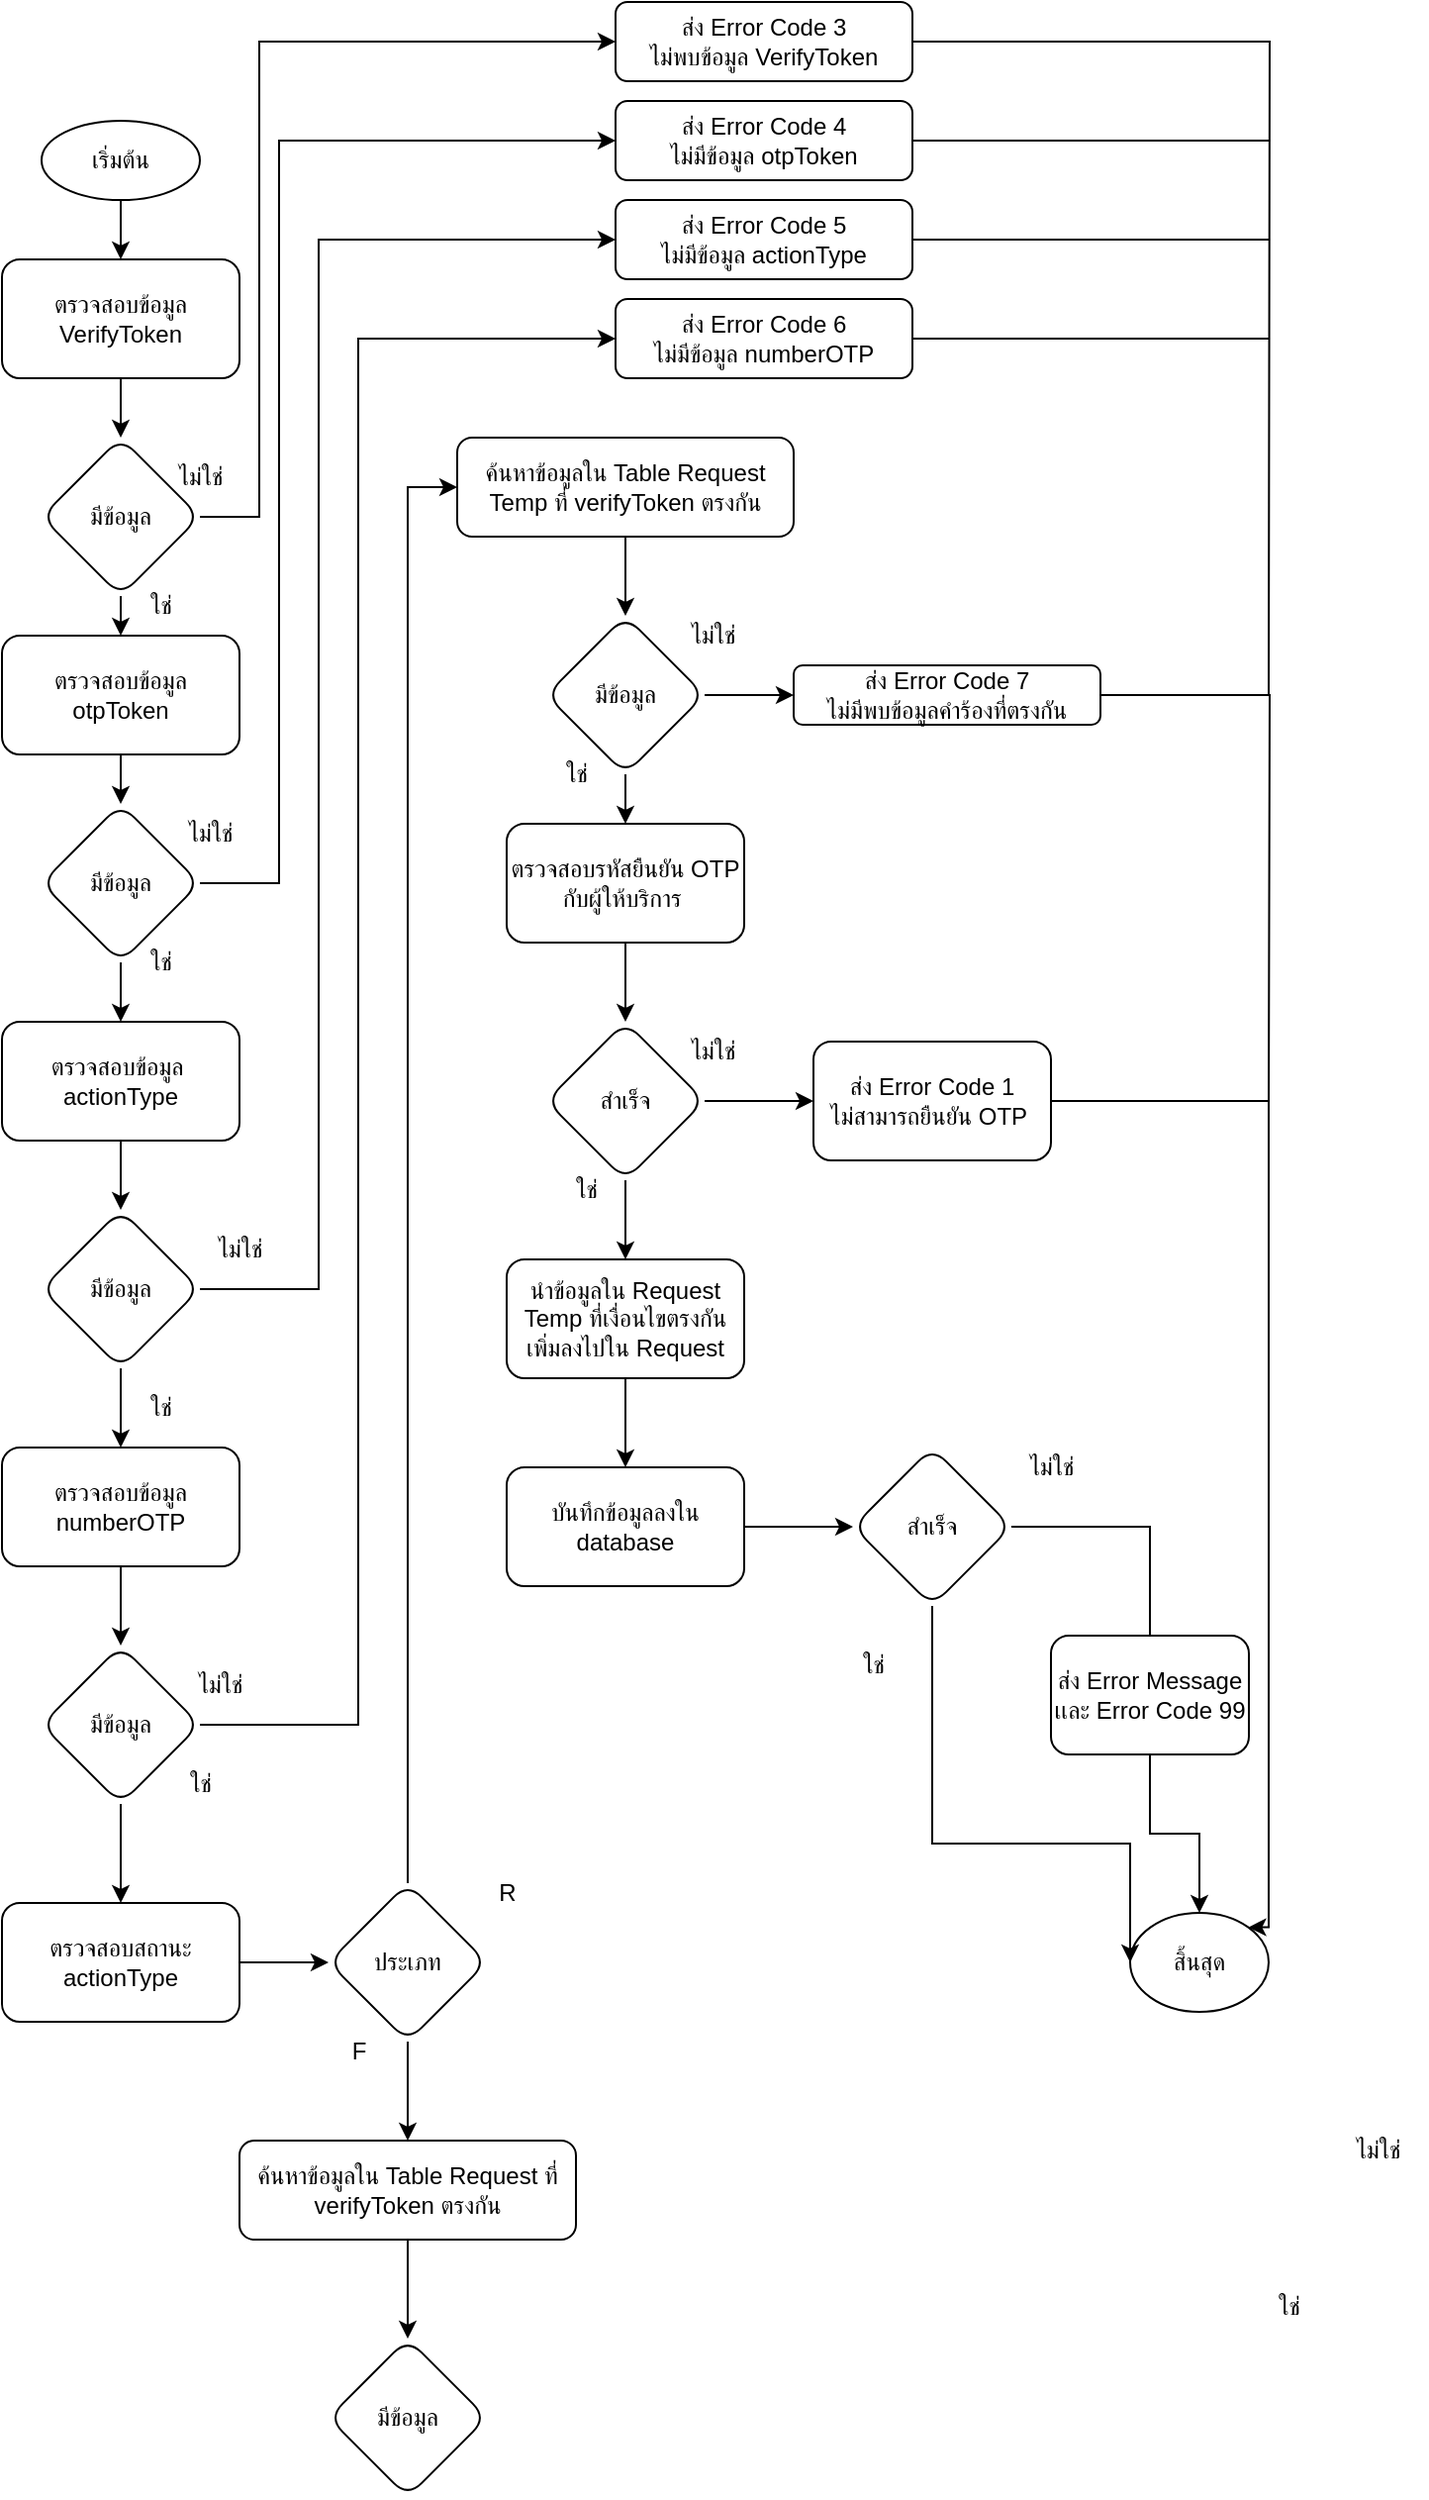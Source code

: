 <mxfile version="20.2.7" type="github">
  <diagram id="5tT6JGEHEpbYU6vvurMg" name="หน้า-1">
    <mxGraphModel dx="1577" dy="1023" grid="1" gridSize="10" guides="1" tooltips="1" connect="1" arrows="1" fold="1" page="1" pageScale="1" pageWidth="827" pageHeight="1169" math="0" shadow="0">
      <root>
        <mxCell id="0" />
        <mxCell id="1" parent="0" />
        <mxCell id="md4ZXIJqfUd8ClGtYBUJ-120" value="เริ่มต้น" style="ellipse;whiteSpace=wrap;html=1;" parent="1" vertex="1">
          <mxGeometry x="100" y="80" width="80" height="40" as="geometry" />
        </mxCell>
        <mxCell id="md4ZXIJqfUd8ClGtYBUJ-122" value="ตรวจสอบข้อมูล VerifyToken" style="rounded=1;whiteSpace=wrap;html=1;" parent="1" vertex="1">
          <mxGeometry x="80" y="150" width="120" height="60" as="geometry" />
        </mxCell>
        <mxCell id="md4ZXIJqfUd8ClGtYBUJ-119" value="" style="edgeStyle=orthogonalEdgeStyle;rounded=0;orthogonalLoop=1;jettySize=auto;html=1;" parent="1" source="md4ZXIJqfUd8ClGtYBUJ-120" target="md4ZXIJqfUd8ClGtYBUJ-122" edge="1">
          <mxGeometry relative="1" as="geometry" />
        </mxCell>
        <mxCell id="md4ZXIJqfUd8ClGtYBUJ-139" style="edgeStyle=orthogonalEdgeStyle;rounded=0;orthogonalLoop=1;jettySize=auto;html=1;entryX=0;entryY=0.5;entryDx=0;entryDy=0;" parent="1" source="md4ZXIJqfUd8ClGtYBUJ-124" target="md4ZXIJqfUd8ClGtYBUJ-140" edge="1">
          <mxGeometry relative="1" as="geometry">
            <mxPoint x="240" y="280.0" as="targetPoint" />
            <Array as="points">
              <mxPoint x="210" y="280" />
              <mxPoint x="210" y="40" />
            </Array>
          </mxGeometry>
        </mxCell>
        <mxCell id="md4ZXIJqfUd8ClGtYBUJ-124" value="มีข้อมูล" style="rhombus;whiteSpace=wrap;html=1;rounded=1;" parent="1" vertex="1">
          <mxGeometry x="100" y="240" width="80" height="80" as="geometry" />
        </mxCell>
        <mxCell id="md4ZXIJqfUd8ClGtYBUJ-121" value="" style="edgeStyle=orthogonalEdgeStyle;rounded=0;orthogonalLoop=1;jettySize=auto;html=1;" parent="1" source="md4ZXIJqfUd8ClGtYBUJ-122" target="md4ZXIJqfUd8ClGtYBUJ-124" edge="1">
          <mxGeometry relative="1" as="geometry" />
        </mxCell>
        <mxCell id="md4ZXIJqfUd8ClGtYBUJ-123" value="" style="edgeStyle=orthogonalEdgeStyle;rounded=0;orthogonalLoop=1;jettySize=auto;html=1;" parent="1" source="md4ZXIJqfUd8ClGtYBUJ-124" edge="1">
          <mxGeometry relative="1" as="geometry">
            <mxPoint x="140" y="340" as="targetPoint" />
          </mxGeometry>
        </mxCell>
        <mxCell id="md4ZXIJqfUd8ClGtYBUJ-128" value="ใช่" style="text;html=1;align=center;verticalAlign=middle;resizable=0;points=[];autosize=1;strokeColor=none;fillColor=none;" parent="1" vertex="1">
          <mxGeometry x="140" y="310" width="40" height="30" as="geometry" />
        </mxCell>
        <mxCell id="md4ZXIJqfUd8ClGtYBUJ-133" value="ตรวจสอบข้อมูล otpToken" style="whiteSpace=wrap;html=1;rounded=1;" parent="1" vertex="1">
          <mxGeometry x="80" y="340" width="120" height="60" as="geometry" />
        </mxCell>
        <mxCell id="md4ZXIJqfUd8ClGtYBUJ-142" style="edgeStyle=orthogonalEdgeStyle;rounded=0;orthogonalLoop=1;jettySize=auto;html=1;entryX=0;entryY=0.5;entryDx=0;entryDy=0;" parent="1" source="md4ZXIJqfUd8ClGtYBUJ-135" target="md4ZXIJqfUd8ClGtYBUJ-141" edge="1">
          <mxGeometry relative="1" as="geometry">
            <Array as="points">
              <mxPoint x="220" y="465" />
              <mxPoint x="220" y="90" />
            </Array>
          </mxGeometry>
        </mxCell>
        <mxCell id="md4ZXIJqfUd8ClGtYBUJ-146" value="" style="edgeStyle=orthogonalEdgeStyle;rounded=0;orthogonalLoop=1;jettySize=auto;html=1;" parent="1" source="md4ZXIJqfUd8ClGtYBUJ-135" target="md4ZXIJqfUd8ClGtYBUJ-145" edge="1">
          <mxGeometry relative="1" as="geometry" />
        </mxCell>
        <mxCell id="md4ZXIJqfUd8ClGtYBUJ-135" value="มีข้อมูล" style="rhombus;whiteSpace=wrap;html=1;rounded=1;" parent="1" vertex="1">
          <mxGeometry x="100" y="425" width="80" height="80" as="geometry" />
        </mxCell>
        <mxCell id="md4ZXIJqfUd8ClGtYBUJ-132" value="" style="edgeStyle=orthogonalEdgeStyle;rounded=0;orthogonalLoop=1;jettySize=auto;html=1;" parent="1" source="md4ZXIJqfUd8ClGtYBUJ-133" target="md4ZXIJqfUd8ClGtYBUJ-135" edge="1">
          <mxGeometry relative="1" as="geometry" />
        </mxCell>
        <mxCell id="md4ZXIJqfUd8ClGtYBUJ-138" value="ไม่ใช่" style="text;html=1;align=center;verticalAlign=middle;resizable=0;points=[];autosize=1;strokeColor=none;fillColor=none;" parent="1" vertex="1">
          <mxGeometry x="155" y="245" width="50" height="30" as="geometry" />
        </mxCell>
        <mxCell id="Ri4grT-Q8u4D6flZt323-26" style="edgeStyle=orthogonalEdgeStyle;rounded=0;orthogonalLoop=1;jettySize=auto;html=1;endArrow=none;endFill=0;" edge="1" parent="1" source="md4ZXIJqfUd8ClGtYBUJ-140">
          <mxGeometry relative="1" as="geometry">
            <mxPoint x="720" y="370" as="targetPoint" />
          </mxGeometry>
        </mxCell>
        <mxCell id="md4ZXIJqfUd8ClGtYBUJ-140" value="ส่ง Error Code 3&lt;br&gt;ไม่พบข้อมูล&amp;nbsp;VerifyToken" style="rounded=1;whiteSpace=wrap;html=1;" parent="1" vertex="1">
          <mxGeometry x="390" y="20" width="150" height="40" as="geometry" />
        </mxCell>
        <mxCell id="Ri4grT-Q8u4D6flZt323-27" style="edgeStyle=orthogonalEdgeStyle;rounded=0;orthogonalLoop=1;jettySize=auto;html=1;endArrow=none;endFill=0;" edge="1" parent="1" source="md4ZXIJqfUd8ClGtYBUJ-141">
          <mxGeometry relative="1" as="geometry">
            <mxPoint x="720" y="90" as="targetPoint" />
          </mxGeometry>
        </mxCell>
        <mxCell id="md4ZXIJqfUd8ClGtYBUJ-141" value="ส่ง Error Code 4&lt;br&gt;ไม่มีข้อมูล otpToken" style="rounded=1;whiteSpace=wrap;html=1;" parent="1" vertex="1">
          <mxGeometry x="390" y="70" width="150" height="40" as="geometry" />
        </mxCell>
        <mxCell id="md4ZXIJqfUd8ClGtYBUJ-143" value="ไม่ใช่" style="text;html=1;align=center;verticalAlign=middle;resizable=0;points=[];autosize=1;strokeColor=none;fillColor=none;" parent="1" vertex="1">
          <mxGeometry x="160" y="425" width="50" height="30" as="geometry" />
        </mxCell>
        <mxCell id="md4ZXIJqfUd8ClGtYBUJ-144" value="ใช่" style="text;html=1;align=center;verticalAlign=middle;resizable=0;points=[];autosize=1;strokeColor=none;fillColor=none;" parent="1" vertex="1">
          <mxGeometry x="140" y="490" width="40" height="30" as="geometry" />
        </mxCell>
        <mxCell id="md4ZXIJqfUd8ClGtYBUJ-149" value="" style="edgeStyle=orthogonalEdgeStyle;rounded=0;orthogonalLoop=1;jettySize=auto;html=1;" parent="1" source="md4ZXIJqfUd8ClGtYBUJ-145" target="md4ZXIJqfUd8ClGtYBUJ-148" edge="1">
          <mxGeometry relative="1" as="geometry" />
        </mxCell>
        <mxCell id="md4ZXIJqfUd8ClGtYBUJ-145" value="ตรวจสอบข้อมูล&amp;nbsp;&lt;br&gt;actionType" style="whiteSpace=wrap;html=1;rounded=1;" parent="1" vertex="1">
          <mxGeometry x="80" y="535" width="120" height="60" as="geometry" />
        </mxCell>
        <mxCell id="md4ZXIJqfUd8ClGtYBUJ-172" style="edgeStyle=orthogonalEdgeStyle;rounded=0;orthogonalLoop=1;jettySize=auto;html=1;entryX=0.5;entryY=0;entryDx=0;entryDy=0;" parent="1" source="md4ZXIJqfUd8ClGtYBUJ-148" target="md4ZXIJqfUd8ClGtYBUJ-173" edge="1">
          <mxGeometry relative="1" as="geometry">
            <mxPoint x="140" y="760" as="targetPoint" />
          </mxGeometry>
        </mxCell>
        <mxCell id="md4ZXIJqfUd8ClGtYBUJ-175" style="edgeStyle=orthogonalEdgeStyle;rounded=0;orthogonalLoop=1;jettySize=auto;html=1;entryX=0;entryY=0.5;entryDx=0;entryDy=0;" parent="1" source="md4ZXIJqfUd8ClGtYBUJ-148" target="md4ZXIJqfUd8ClGtYBUJ-150" edge="1">
          <mxGeometry relative="1" as="geometry">
            <mxPoint x="240" y="290" as="targetPoint" />
            <Array as="points">
              <mxPoint x="240" y="670" />
              <mxPoint x="240" y="140" />
            </Array>
          </mxGeometry>
        </mxCell>
        <mxCell id="md4ZXIJqfUd8ClGtYBUJ-148" value="มีข้อมูล" style="rhombus;whiteSpace=wrap;html=1;rounded=1;" parent="1" vertex="1">
          <mxGeometry x="100" y="630" width="80" height="80" as="geometry" />
        </mxCell>
        <mxCell id="Ri4grT-Q8u4D6flZt323-28" style="edgeStyle=orthogonalEdgeStyle;rounded=0;orthogonalLoop=1;jettySize=auto;html=1;endArrow=none;endFill=0;" edge="1" parent="1" source="md4ZXIJqfUd8ClGtYBUJ-150">
          <mxGeometry relative="1" as="geometry">
            <mxPoint x="720" y="140" as="targetPoint" />
          </mxGeometry>
        </mxCell>
        <mxCell id="md4ZXIJqfUd8ClGtYBUJ-150" value="ส่ง Error Code 5&lt;br&gt;ไม่มีข้อมูล actionType" style="rounded=1;whiteSpace=wrap;html=1;" parent="1" vertex="1">
          <mxGeometry x="390" y="120" width="150" height="40" as="geometry" />
        </mxCell>
        <mxCell id="md4ZXIJqfUd8ClGtYBUJ-152" value="ไม่ใช่" style="text;html=1;align=center;verticalAlign=middle;resizable=0;points=[];autosize=1;strokeColor=none;fillColor=none;" parent="1" vertex="1">
          <mxGeometry x="175" y="635" width="50" height="30" as="geometry" />
        </mxCell>
        <mxCell id="md4ZXIJqfUd8ClGtYBUJ-153" value="ใช่" style="text;html=1;align=center;verticalAlign=middle;resizable=0;points=[];autosize=1;strokeColor=none;fillColor=none;" parent="1" vertex="1">
          <mxGeometry x="140" y="715" width="40" height="30" as="geometry" />
        </mxCell>
        <mxCell id="md4ZXIJqfUd8ClGtYBUJ-159" value="" style="edgeStyle=orthogonalEdgeStyle;rounded=0;orthogonalLoop=1;jettySize=auto;html=1;" parent="1" source="md4ZXIJqfUd8ClGtYBUJ-157" target="md4ZXIJqfUd8ClGtYBUJ-158" edge="1">
          <mxGeometry relative="1" as="geometry" />
        </mxCell>
        <mxCell id="md4ZXIJqfUd8ClGtYBUJ-157" value="ตรวจสอบสถานะ&lt;br&gt;actionType" style="rounded=1;whiteSpace=wrap;html=1;" parent="1" vertex="1">
          <mxGeometry x="80" y="980" width="120" height="60" as="geometry" />
        </mxCell>
        <mxCell id="Ri4grT-Q8u4D6flZt323-4" value="" style="edgeStyle=orthogonalEdgeStyle;rounded=0;orthogonalLoop=1;jettySize=auto;html=1;" edge="1" parent="1" source="md4ZXIJqfUd8ClGtYBUJ-158" target="md4ZXIJqfUd8ClGtYBUJ-203">
          <mxGeometry relative="1" as="geometry" />
        </mxCell>
        <mxCell id="Ri4grT-Q8u4D6flZt323-5" style="edgeStyle=orthogonalEdgeStyle;rounded=0;orthogonalLoop=1;jettySize=auto;html=1;entryX=0;entryY=0.5;entryDx=0;entryDy=0;" edge="1" parent="1" source="md4ZXIJqfUd8ClGtYBUJ-158" target="md4ZXIJqfUd8ClGtYBUJ-164">
          <mxGeometry relative="1" as="geometry" />
        </mxCell>
        <mxCell id="md4ZXIJqfUd8ClGtYBUJ-158" value="ประเภท" style="rhombus;whiteSpace=wrap;html=1;rounded=1;" parent="1" vertex="1">
          <mxGeometry x="245" y="970" width="80" height="80" as="geometry" />
        </mxCell>
        <mxCell id="md4ZXIJqfUd8ClGtYBUJ-162" value="F" style="text;html=1;align=center;verticalAlign=middle;resizable=0;points=[];autosize=1;strokeColor=none;fillColor=none;" parent="1" vertex="1">
          <mxGeometry x="245" y="1040" width="30" height="30" as="geometry" />
        </mxCell>
        <mxCell id="md4ZXIJqfUd8ClGtYBUJ-163" value="R" style="text;html=1;align=center;verticalAlign=middle;resizable=0;points=[];autosize=1;strokeColor=none;fillColor=none;" parent="1" vertex="1">
          <mxGeometry x="320" y="960" width="30" height="30" as="geometry" />
        </mxCell>
        <mxCell id="md4ZXIJqfUd8ClGtYBUJ-186" value="" style="edgeStyle=orthogonalEdgeStyle;rounded=0;orthogonalLoop=1;jettySize=auto;html=1;" parent="1" source="md4ZXIJqfUd8ClGtYBUJ-164" target="md4ZXIJqfUd8ClGtYBUJ-185" edge="1">
          <mxGeometry relative="1" as="geometry" />
        </mxCell>
        <mxCell id="md4ZXIJqfUd8ClGtYBUJ-164" value="ค้นหาข้อมูลใน Table Request Temp ที่ verifyToken ตรงกัน" style="rounded=1;whiteSpace=wrap;html=1;" parent="1" vertex="1">
          <mxGeometry x="310" y="240" width="170" height="50" as="geometry" />
        </mxCell>
        <mxCell id="md4ZXIJqfUd8ClGtYBUJ-177" value="" style="edgeStyle=orthogonalEdgeStyle;rounded=0;orthogonalLoop=1;jettySize=auto;html=1;" parent="1" source="md4ZXIJqfUd8ClGtYBUJ-173" target="md4ZXIJqfUd8ClGtYBUJ-176" edge="1">
          <mxGeometry relative="1" as="geometry" />
        </mxCell>
        <mxCell id="md4ZXIJqfUd8ClGtYBUJ-173" value="ตรวจสอบข้อมูล numberOTP" style="rounded=1;whiteSpace=wrap;html=1;" parent="1" vertex="1">
          <mxGeometry x="80" y="750" width="120" height="60" as="geometry" />
        </mxCell>
        <mxCell id="md4ZXIJqfUd8ClGtYBUJ-178" style="edgeStyle=orthogonalEdgeStyle;rounded=0;orthogonalLoop=1;jettySize=auto;html=1;entryX=0;entryY=0.5;entryDx=0;entryDy=0;" parent="1" source="md4ZXIJqfUd8ClGtYBUJ-176" target="md4ZXIJqfUd8ClGtYBUJ-179" edge="1">
          <mxGeometry relative="1" as="geometry">
            <mxPoint x="250" y="220" as="targetPoint" />
            <Array as="points">
              <mxPoint x="260" y="890" />
              <mxPoint x="260" y="190" />
            </Array>
          </mxGeometry>
        </mxCell>
        <mxCell id="Ri4grT-Q8u4D6flZt323-3" value="" style="edgeStyle=orthogonalEdgeStyle;rounded=0;orthogonalLoop=1;jettySize=auto;html=1;" edge="1" parent="1" source="md4ZXIJqfUd8ClGtYBUJ-176" target="md4ZXIJqfUd8ClGtYBUJ-157">
          <mxGeometry relative="1" as="geometry" />
        </mxCell>
        <mxCell id="md4ZXIJqfUd8ClGtYBUJ-176" value="มีข้อมูล" style="rhombus;whiteSpace=wrap;html=1;rounded=1;" parent="1" vertex="1">
          <mxGeometry x="100" y="850" width="80" height="80" as="geometry" />
        </mxCell>
        <mxCell id="Ri4grT-Q8u4D6flZt323-29" style="edgeStyle=orthogonalEdgeStyle;rounded=0;orthogonalLoop=1;jettySize=auto;html=1;endArrow=none;endFill=0;" edge="1" parent="1" source="md4ZXIJqfUd8ClGtYBUJ-179">
          <mxGeometry relative="1" as="geometry">
            <mxPoint x="720" y="190" as="targetPoint" />
          </mxGeometry>
        </mxCell>
        <mxCell id="md4ZXIJqfUd8ClGtYBUJ-179" value="ส่ง Error Code 6&lt;br&gt;ไม่มีข้อมูล numberOTP" style="rounded=1;whiteSpace=wrap;html=1;" parent="1" vertex="1">
          <mxGeometry x="390" y="170" width="150" height="40" as="geometry" />
        </mxCell>
        <mxCell id="md4ZXIJqfUd8ClGtYBUJ-181" value="ไม่ใช่" style="text;html=1;align=center;verticalAlign=middle;resizable=0;points=[];autosize=1;strokeColor=none;fillColor=none;" parent="1" vertex="1">
          <mxGeometry x="165" y="855" width="50" height="30" as="geometry" />
        </mxCell>
        <mxCell id="md4ZXIJqfUd8ClGtYBUJ-183" value="ใช่" style="text;html=1;align=center;verticalAlign=middle;resizable=0;points=[];autosize=1;strokeColor=none;fillColor=none;" parent="1" vertex="1">
          <mxGeometry x="160" y="905" width="40" height="30" as="geometry" />
        </mxCell>
        <mxCell id="md4ZXIJqfUd8ClGtYBUJ-190" value="" style="edgeStyle=orthogonalEdgeStyle;rounded=0;orthogonalLoop=1;jettySize=auto;html=1;" parent="1" source="md4ZXIJqfUd8ClGtYBUJ-185" target="md4ZXIJqfUd8ClGtYBUJ-189" edge="1">
          <mxGeometry relative="1" as="geometry" />
        </mxCell>
        <mxCell id="Ri4grT-Q8u4D6flZt323-6" value="" style="edgeStyle=orthogonalEdgeStyle;rounded=0;orthogonalLoop=1;jettySize=auto;html=1;" edge="1" parent="1" source="md4ZXIJqfUd8ClGtYBUJ-185" target="Ri4grT-Q8u4D6flZt323-1">
          <mxGeometry relative="1" as="geometry" />
        </mxCell>
        <mxCell id="md4ZXIJqfUd8ClGtYBUJ-185" value="มีข้อมูล" style="rhombus;whiteSpace=wrap;html=1;rounded=1;" parent="1" vertex="1">
          <mxGeometry x="355" y="330" width="80" height="80" as="geometry" />
        </mxCell>
        <mxCell id="md4ZXIJqfUd8ClGtYBUJ-187" value="ไม่ใช่" style="text;html=1;align=center;verticalAlign=middle;resizable=0;points=[];autosize=1;strokeColor=none;fillColor=none;" parent="1" vertex="1">
          <mxGeometry x="414" y="535" width="50" height="30" as="geometry" />
        </mxCell>
        <mxCell id="md4ZXIJqfUd8ClGtYBUJ-188" value="ใช่" style="text;html=1;align=center;verticalAlign=middle;resizable=0;points=[];autosize=1;strokeColor=none;fillColor=none;" parent="1" vertex="1">
          <mxGeometry x="710" y="1169" width="40" height="30" as="geometry" />
        </mxCell>
        <mxCell id="md4ZXIJqfUd8ClGtYBUJ-192" value="" style="edgeStyle=orthogonalEdgeStyle;rounded=0;orthogonalLoop=1;jettySize=auto;html=1;" parent="1" source="md4ZXIJqfUd8ClGtYBUJ-189" target="md4ZXIJqfUd8ClGtYBUJ-191" edge="1">
          <mxGeometry relative="1" as="geometry" />
        </mxCell>
        <mxCell id="md4ZXIJqfUd8ClGtYBUJ-189" value="ตรวจสอบรหัสยืนยัน OTP กับผู้ให้บริการ&amp;nbsp;" style="whiteSpace=wrap;html=1;rounded=1;" parent="1" vertex="1">
          <mxGeometry x="335" y="435" width="120" height="60" as="geometry" />
        </mxCell>
        <mxCell id="md4ZXIJqfUd8ClGtYBUJ-196" value="" style="edgeStyle=orthogonalEdgeStyle;rounded=0;orthogonalLoop=1;jettySize=auto;html=1;" parent="1" source="md4ZXIJqfUd8ClGtYBUJ-191" target="md4ZXIJqfUd8ClGtYBUJ-195" edge="1">
          <mxGeometry relative="1" as="geometry" />
        </mxCell>
        <mxCell id="md4ZXIJqfUd8ClGtYBUJ-198" value="" style="edgeStyle=orthogonalEdgeStyle;rounded=0;orthogonalLoop=1;jettySize=auto;html=1;" parent="1" source="md4ZXIJqfUd8ClGtYBUJ-191" target="md4ZXIJqfUd8ClGtYBUJ-197" edge="1">
          <mxGeometry relative="1" as="geometry" />
        </mxCell>
        <mxCell id="md4ZXIJqfUd8ClGtYBUJ-191" value="สำเร็จ" style="rhombus;whiteSpace=wrap;html=1;rounded=1;" parent="1" vertex="1">
          <mxGeometry x="355" y="535" width="80" height="80" as="geometry" />
        </mxCell>
        <mxCell id="md4ZXIJqfUd8ClGtYBUJ-193" value="ไม่ใช่" style="text;html=1;align=center;verticalAlign=middle;resizable=0;points=[];autosize=1;strokeColor=none;fillColor=none;" parent="1" vertex="1">
          <mxGeometry x="750" y="1090" width="50" height="30" as="geometry" />
        </mxCell>
        <mxCell id="md4ZXIJqfUd8ClGtYBUJ-194" value="ใช่" style="text;html=1;align=center;verticalAlign=middle;resizable=0;points=[];autosize=1;strokeColor=none;fillColor=none;" parent="1" vertex="1">
          <mxGeometry x="355" y="605" width="40" height="30" as="geometry" />
        </mxCell>
        <mxCell id="md4ZXIJqfUd8ClGtYBUJ-201" value="" style="edgeStyle=orthogonalEdgeStyle;rounded=0;orthogonalLoop=1;jettySize=auto;html=1;" parent="1" source="md4ZXIJqfUd8ClGtYBUJ-195" target="md4ZXIJqfUd8ClGtYBUJ-200" edge="1">
          <mxGeometry relative="1" as="geometry" />
        </mxCell>
        <mxCell id="md4ZXIJqfUd8ClGtYBUJ-195" value="นำข้อมูลใน Request Temp ที่เงื่อนไขตรงกันเพิ่มลงไปใน Request" style="whiteSpace=wrap;html=1;rounded=1;" parent="1" vertex="1">
          <mxGeometry x="335" y="655" width="120" height="60" as="geometry" />
        </mxCell>
        <mxCell id="Ri4grT-Q8u4D6flZt323-9" style="edgeStyle=orthogonalEdgeStyle;rounded=0;orthogonalLoop=1;jettySize=auto;html=1;entryX=1;entryY=0;entryDx=0;entryDy=0;" edge="1" parent="1" source="md4ZXIJqfUd8ClGtYBUJ-197" target="Ri4grT-Q8u4D6flZt323-10">
          <mxGeometry relative="1" as="geometry">
            <mxPoint x="720" y="575" as="targetPoint" />
            <Array as="points">
              <mxPoint x="720" y="575" />
              <mxPoint x="720" y="992" />
            </Array>
          </mxGeometry>
        </mxCell>
        <mxCell id="md4ZXIJqfUd8ClGtYBUJ-197" value="ส่ง Error Code 1&lt;br&gt;ไม่สามารถยืนยัน OTP&amp;nbsp;" style="whiteSpace=wrap;html=1;rounded=1;" parent="1" vertex="1">
          <mxGeometry x="490" y="545" width="120" height="60" as="geometry" />
        </mxCell>
        <mxCell id="Ri4grT-Q8u4D6flZt323-15" value="" style="edgeStyle=orthogonalEdgeStyle;rounded=0;orthogonalLoop=1;jettySize=auto;html=1;endArrow=classic;endFill=1;" edge="1" parent="1" source="md4ZXIJqfUd8ClGtYBUJ-200" target="Ri4grT-Q8u4D6flZt323-13">
          <mxGeometry relative="1" as="geometry" />
        </mxCell>
        <mxCell id="md4ZXIJqfUd8ClGtYBUJ-200" value="บันทึกข้อมูลลงใน database" style="whiteSpace=wrap;html=1;rounded=1;" parent="1" vertex="1">
          <mxGeometry x="335" y="760" width="120" height="60" as="geometry" />
        </mxCell>
        <mxCell id="md4ZXIJqfUd8ClGtYBUJ-208" style="edgeStyle=orthogonalEdgeStyle;rounded=0;orthogonalLoop=1;jettySize=auto;html=1;" parent="1" source="md4ZXIJqfUd8ClGtYBUJ-203" edge="1">
          <mxGeometry relative="1" as="geometry">
            <mxPoint x="285" y="1200" as="targetPoint" />
          </mxGeometry>
        </mxCell>
        <mxCell id="md4ZXIJqfUd8ClGtYBUJ-203" value="ค้นหาข้อมูลใน Table Request ที่ verifyToken ตรงกัน" style="rounded=1;whiteSpace=wrap;html=1;" parent="1" vertex="1">
          <mxGeometry x="200" y="1100" width="170" height="50" as="geometry" />
        </mxCell>
        <mxCell id="md4ZXIJqfUd8ClGtYBUJ-204" value="มีข้อมูล" style="rhombus;whiteSpace=wrap;html=1;rounded=1;" parent="1" vertex="1">
          <mxGeometry x="245" y="1200" width="80" height="80" as="geometry" />
        </mxCell>
        <mxCell id="md4ZXIJqfUd8ClGtYBUJ-205" value="ไม่ใช่" style="text;html=1;align=center;verticalAlign=middle;resizable=0;points=[];autosize=1;strokeColor=none;fillColor=none;" parent="1" vertex="1">
          <mxGeometry x="414" y="325" width="50" height="30" as="geometry" />
        </mxCell>
        <mxCell id="md4ZXIJqfUd8ClGtYBUJ-206" value="ใช่" style="text;html=1;align=center;verticalAlign=middle;resizable=0;points=[];autosize=1;strokeColor=none;fillColor=none;" parent="1" vertex="1">
          <mxGeometry x="350" y="395" width="40" height="30" as="geometry" />
        </mxCell>
        <mxCell id="Ri4grT-Q8u4D6flZt323-8" style="edgeStyle=orthogonalEdgeStyle;rounded=0;orthogonalLoop=1;jettySize=auto;html=1;endArrow=none;endFill=0;" edge="1" parent="1" source="Ri4grT-Q8u4D6flZt323-1">
          <mxGeometry relative="1" as="geometry">
            <mxPoint x="720" y="580" as="targetPoint" />
          </mxGeometry>
        </mxCell>
        <mxCell id="Ri4grT-Q8u4D6flZt323-1" value="ส่ง Error Code 7&lt;br&gt;ไม่มีพบข้อมูลคำร้องที่ตรงกัน" style="rounded=1;whiteSpace=wrap;html=1;" vertex="1" parent="1">
          <mxGeometry x="480" y="355" width="155" height="30" as="geometry" />
        </mxCell>
        <mxCell id="Ri4grT-Q8u4D6flZt323-10" value="สิ้นสุด" style="ellipse;whiteSpace=wrap;html=1;" vertex="1" parent="1">
          <mxGeometry x="650" y="985" width="70" height="50" as="geometry" />
        </mxCell>
        <mxCell id="Ri4grT-Q8u4D6flZt323-16" style="edgeStyle=orthogonalEdgeStyle;rounded=0;orthogonalLoop=1;jettySize=auto;html=1;entryX=0.5;entryY=0;entryDx=0;entryDy=0;endArrow=classic;endFill=1;startArrow=none;" edge="1" parent="1" source="Ri4grT-Q8u4D6flZt323-19" target="Ri4grT-Q8u4D6flZt323-10">
          <mxGeometry relative="1" as="geometry" />
        </mxCell>
        <mxCell id="Ri4grT-Q8u4D6flZt323-24" style="edgeStyle=orthogonalEdgeStyle;rounded=0;orthogonalLoop=1;jettySize=auto;html=1;entryX=0;entryY=0.5;entryDx=0;entryDy=0;endArrow=classic;endFill=1;" edge="1" parent="1" source="Ri4grT-Q8u4D6flZt323-13" target="Ri4grT-Q8u4D6flZt323-10">
          <mxGeometry relative="1" as="geometry">
            <Array as="points">
              <mxPoint x="550" y="950" />
              <mxPoint x="650" y="950" />
            </Array>
          </mxGeometry>
        </mxCell>
        <mxCell id="Ri4grT-Q8u4D6flZt323-13" value="สำเร็จ" style="rhombus;whiteSpace=wrap;html=1;rounded=1;" vertex="1" parent="1">
          <mxGeometry x="510" y="750" width="80" height="80" as="geometry" />
        </mxCell>
        <mxCell id="Ri4grT-Q8u4D6flZt323-17" value="ไม่ใช่" style="text;html=1;align=center;verticalAlign=middle;resizable=0;points=[];autosize=1;strokeColor=none;fillColor=none;" vertex="1" parent="1">
          <mxGeometry x="585" y="745" width="50" height="30" as="geometry" />
        </mxCell>
        <mxCell id="Ri4grT-Q8u4D6flZt323-19" value="ส่ง Error Message เเละ Error Code 99" style="whiteSpace=wrap;html=1;rounded=1;" vertex="1" parent="1">
          <mxGeometry x="610" y="845" width="100" height="60" as="geometry" />
        </mxCell>
        <mxCell id="Ri4grT-Q8u4D6flZt323-20" value="" style="edgeStyle=orthogonalEdgeStyle;rounded=0;orthogonalLoop=1;jettySize=auto;html=1;entryX=0.5;entryY=0;entryDx=0;entryDy=0;endArrow=none;endFill=1;" edge="1" parent="1" source="Ri4grT-Q8u4D6flZt323-13" target="Ri4grT-Q8u4D6flZt323-19">
          <mxGeometry relative="1" as="geometry">
            <mxPoint x="629.933" y="790.067" as="sourcePoint" />
            <mxPoint x="685" y="985" as="targetPoint" />
          </mxGeometry>
        </mxCell>
        <mxCell id="Ri4grT-Q8u4D6flZt323-23" value="ใช่" style="text;html=1;align=center;verticalAlign=middle;resizable=0;points=[];autosize=1;strokeColor=none;fillColor=none;" vertex="1" parent="1">
          <mxGeometry x="500" y="845" width="40" height="30" as="geometry" />
        </mxCell>
      </root>
    </mxGraphModel>
  </diagram>
</mxfile>

